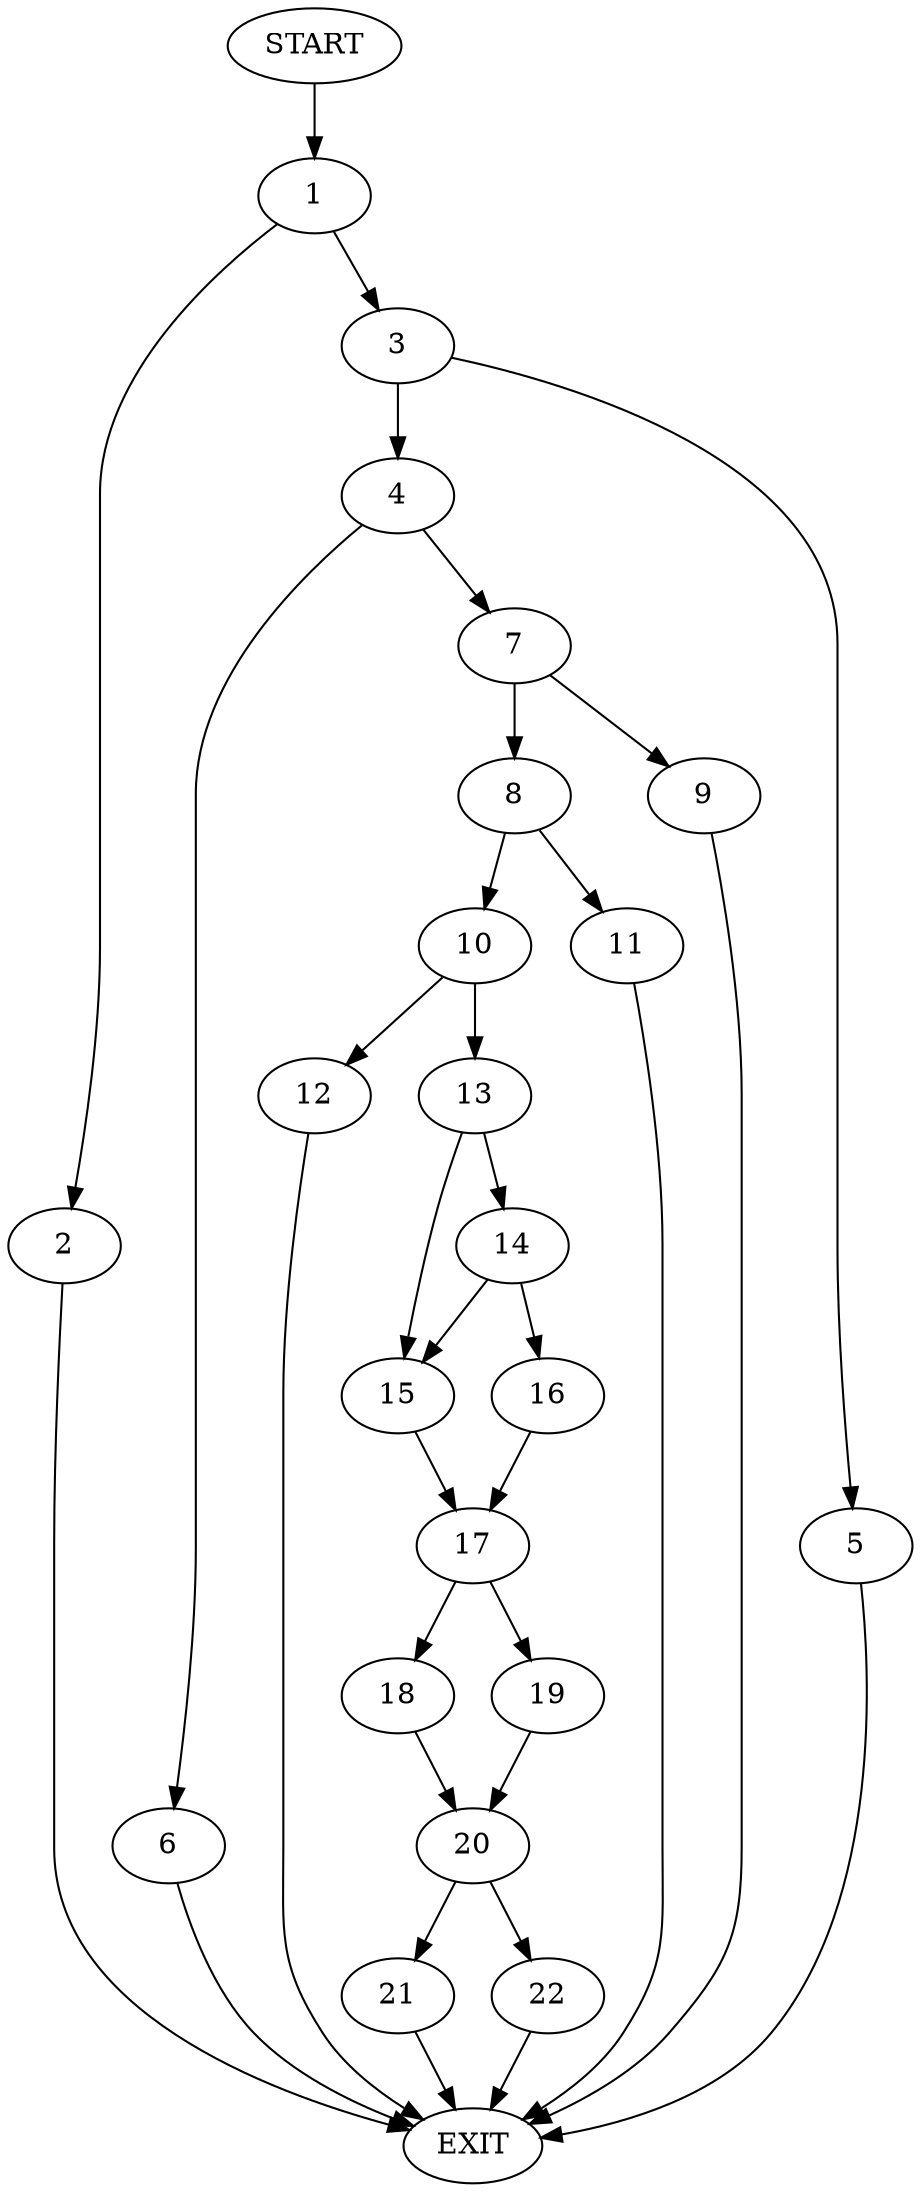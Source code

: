 digraph {
0 [label="START"]
23 [label="EXIT"]
0 -> 1
1 -> 2
1 -> 3
2 -> 23
3 -> 4
3 -> 5
5 -> 23
4 -> 6
4 -> 7
6 -> 23
7 -> 8
7 -> 9
9 -> 23
8 -> 10
8 -> 11
10 -> 12
10 -> 13
11 -> 23
12 -> 23
13 -> 14
13 -> 15
14 -> 16
14 -> 15
15 -> 17
16 -> 17
17 -> 18
17 -> 19
19 -> 20
18 -> 20
20 -> 21
20 -> 22
22 -> 23
21 -> 23
}
